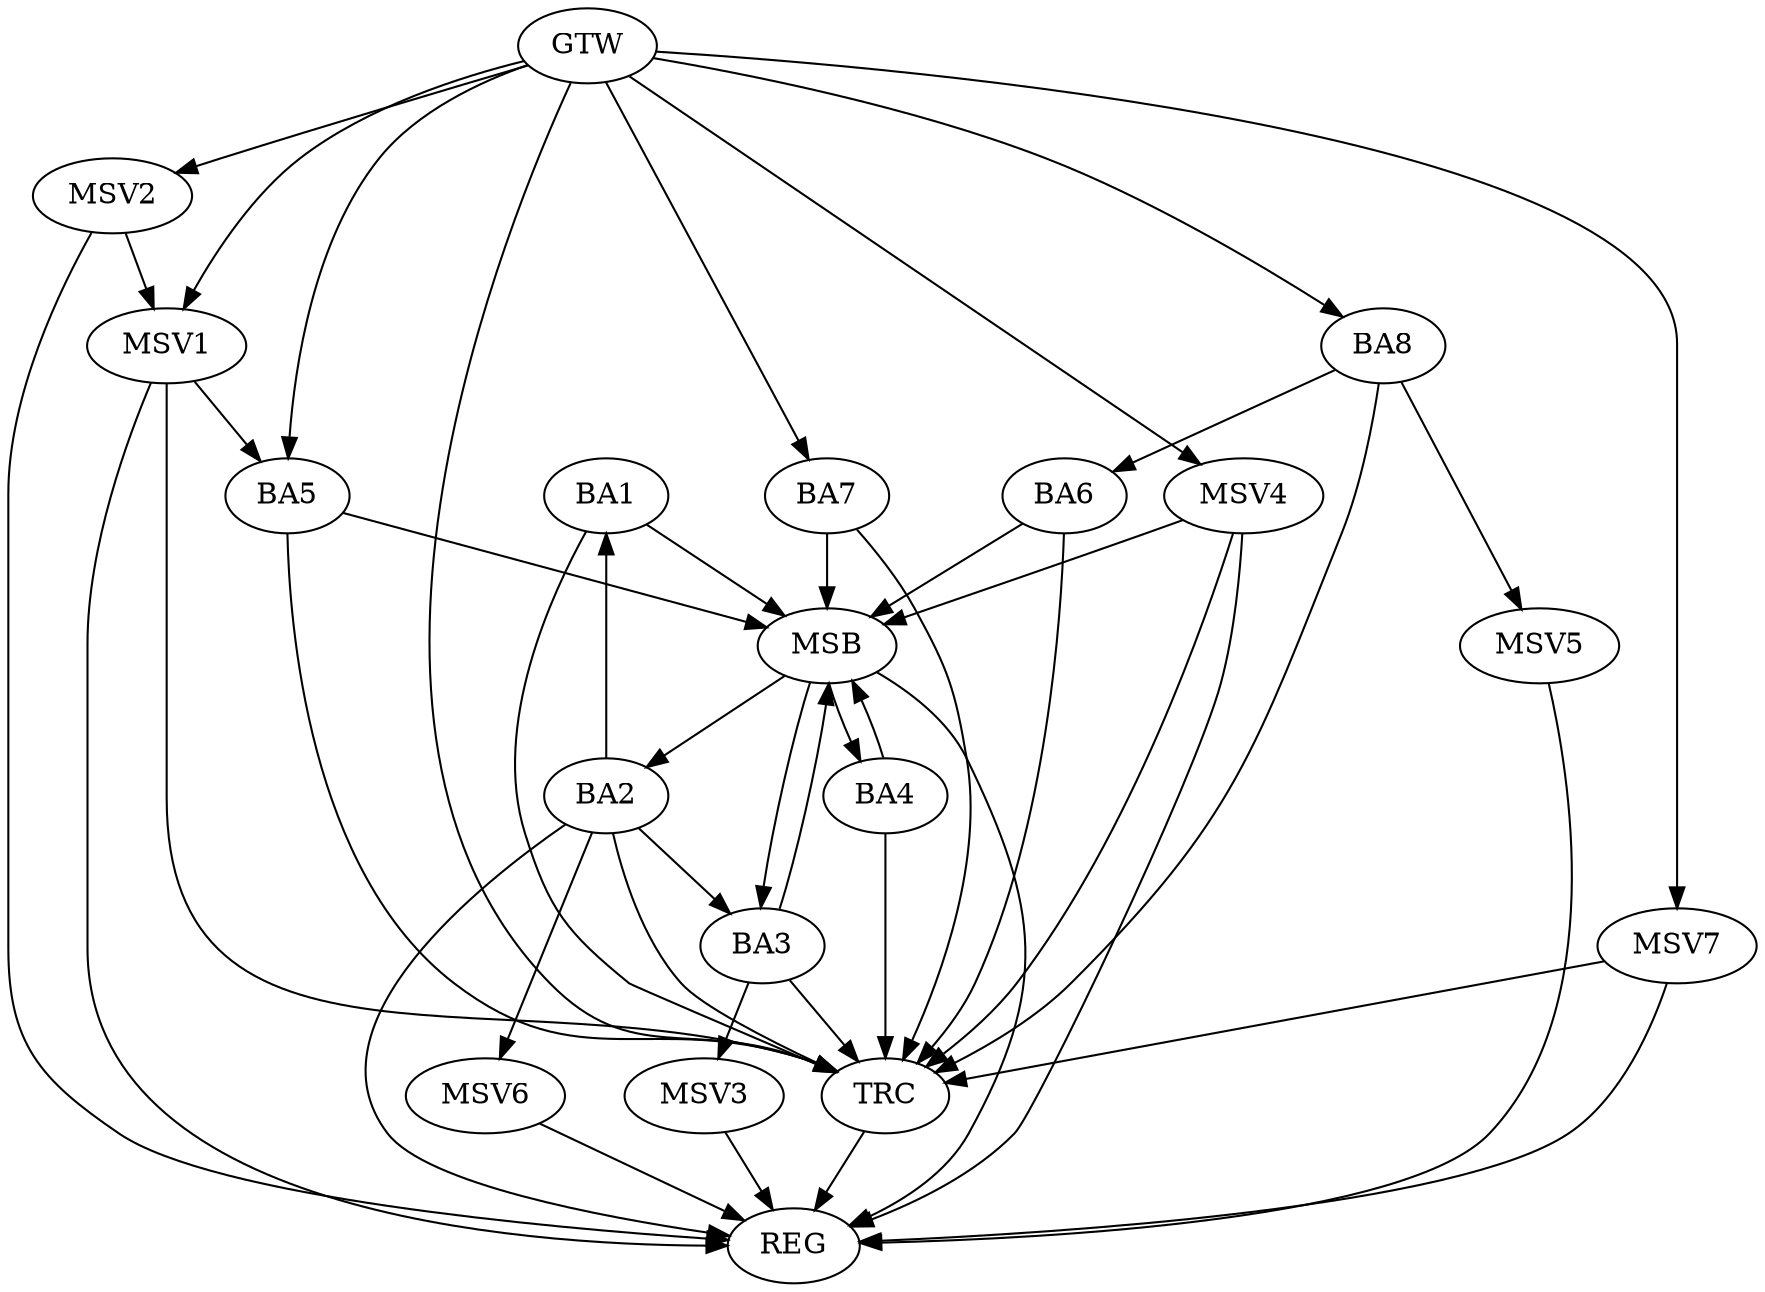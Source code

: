 strict digraph G {
  BA1 [ label="BA1" ];
  BA2 [ label="BA2" ];
  BA3 [ label="BA3" ];
  BA4 [ label="BA4" ];
  BA5 [ label="BA5" ];
  BA6 [ label="BA6" ];
  BA7 [ label="BA7" ];
  BA8 [ label="BA8" ];
  GTW [ label="GTW" ];
  REG [ label="REG" ];
  MSB [ label="MSB" ];
  TRC [ label="TRC" ];
  MSV1 [ label="MSV1" ];
  MSV2 [ label="MSV2" ];
  MSV3 [ label="MSV3" ];
  MSV4 [ label="MSV4" ];
  MSV5 [ label="MSV5" ];
  MSV6 [ label="MSV6" ];
  MSV7 [ label="MSV7" ];
  BA2 -> BA1;
  BA8 -> BA6;
  GTW -> BA5;
  GTW -> BA7;
  GTW -> BA8;
  BA2 -> REG;
  BA1 -> MSB;
  MSB -> BA2;
  MSB -> REG;
  BA3 -> MSB;
  BA4 -> MSB;
  MSB -> BA3;
  BA5 -> MSB;
  BA6 -> MSB;
  MSB -> BA4;
  BA7 -> MSB;
  BA1 -> TRC;
  BA2 -> TRC;
  BA3 -> TRC;
  BA4 -> TRC;
  BA5 -> TRC;
  BA6 -> TRC;
  BA7 -> TRC;
  BA8 -> TRC;
  GTW -> TRC;
  TRC -> REG;
  BA2 -> BA3;
  MSV1 -> BA5;
  GTW -> MSV1;
  MSV1 -> REG;
  MSV1 -> TRC;
  MSV2 -> MSV1;
  GTW -> MSV2;
  MSV2 -> REG;
  BA3 -> MSV3;
  MSV3 -> REG;
  MSV4 -> MSB;
  GTW -> MSV4;
  MSV4 -> REG;
  MSV4 -> TRC;
  BA8 -> MSV5;
  MSV5 -> REG;
  BA2 -> MSV6;
  MSV6 -> REG;
  GTW -> MSV7;
  MSV7 -> REG;
  MSV7 -> TRC;
}
